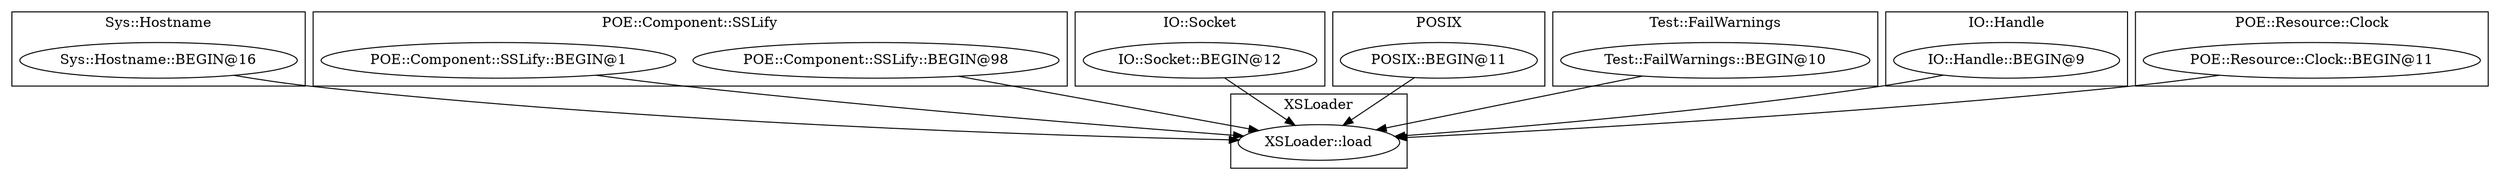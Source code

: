digraph {
graph [overlap=false]
subgraph cluster_Sys_Hostname {
	label="Sys::Hostname";
	"Sys::Hostname::BEGIN@16";
}
subgraph cluster_POE_Component_SSLify {
	label="POE::Component::SSLify";
	"POE::Component::SSLify::BEGIN@98";
	"POE::Component::SSLify::BEGIN@1";
}
subgraph cluster_IO_Socket {
	label="IO::Socket";
	"IO::Socket::BEGIN@12";
}
subgraph cluster_POSIX {
	label="POSIX";
	"POSIX::BEGIN@11";
}
subgraph cluster_XSLoader {
	label="XSLoader";
	"XSLoader::load";
}
subgraph cluster_Test_FailWarnings {
	label="Test::FailWarnings";
	"Test::FailWarnings::BEGIN@10";
}
subgraph cluster_IO_Handle {
	label="IO::Handle";
	"IO::Handle::BEGIN@9";
}
subgraph cluster_POE_Resource_Clock {
	label="POE::Resource::Clock";
	"POE::Resource::Clock::BEGIN@11";
}
"IO::Handle::BEGIN@9" -> "XSLoader::load";
"POE::Component::SSLify::BEGIN@98" -> "XSLoader::load";
"POE::Component::SSLify::BEGIN@1" -> "XSLoader::load";
"Test::FailWarnings::BEGIN@10" -> "XSLoader::load";
"POSIX::BEGIN@11" -> "XSLoader::load";
"IO::Socket::BEGIN@12" -> "XSLoader::load";
"POE::Resource::Clock::BEGIN@11" -> "XSLoader::load";
"Sys::Hostname::BEGIN@16" -> "XSLoader::load";
}
